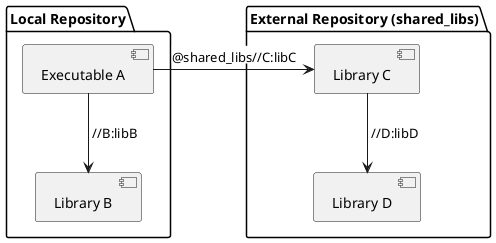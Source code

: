 @startuml
package "Local Repository" {
    [ Executable A ] as A
    [ Library B ] as B
}

package "External Repository (shared_libs)" {
    [ Library C ] as C
    [ Library D ] as D
}

A --> B: <back:white> //B:libB
A -r-> C: <back:white>@shared_libs//C:libC
C --> D: <back:white> //D:libD

@enduml